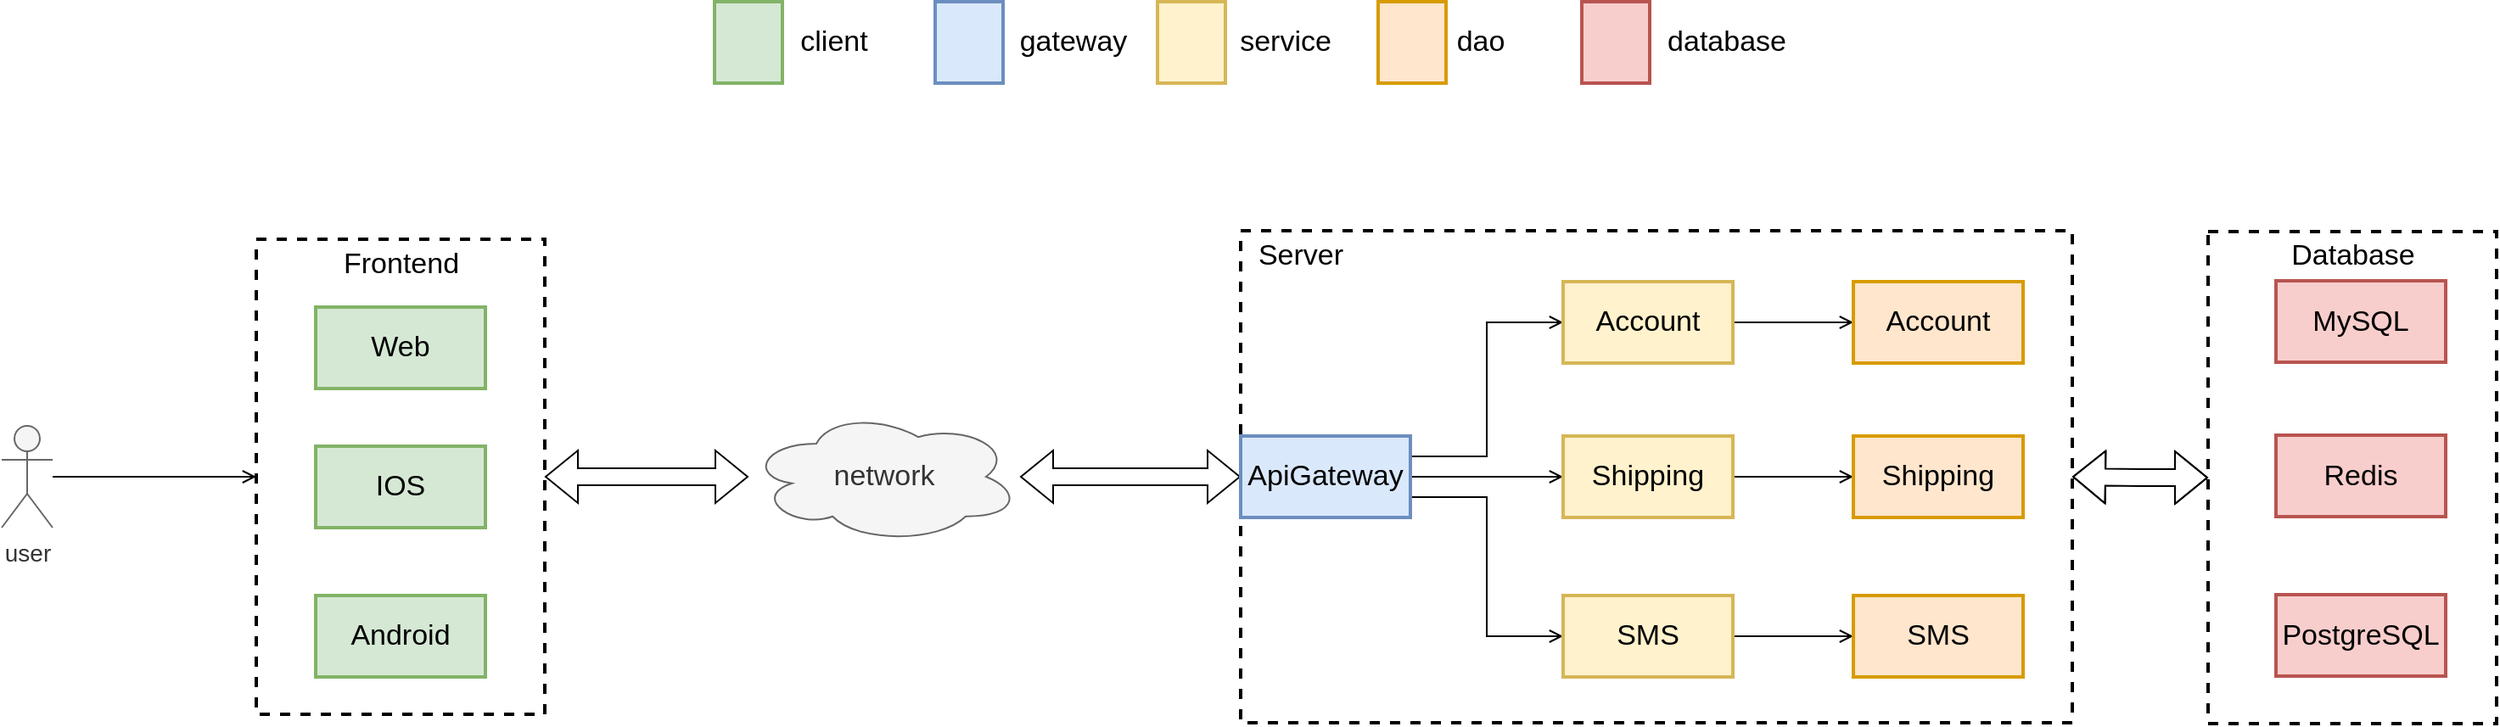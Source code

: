 <mxfile version="14.6.0" type="device" pages="3"><diagram id="hxrOfsTksNt1y728vm2f" name="Horiontal layered"><mxGraphModel dx="2066" dy="1097" grid="1" gridSize="10" guides="1" tooltips="1" connect="1" arrows="1" fold="1" page="1" pageScale="1" pageWidth="827" pageHeight="1169" math="0" shadow="0"><root><mxCell id="0"/><mxCell id="1" parent="0"/><mxCell id="Hahb1Zh2nrWi5hbyQTuR-39" style="edgeStyle=orthogonalEdgeStyle;shape=flexArrow;rounded=0;orthogonalLoop=1;jettySize=auto;html=1;exitX=0;exitY=0.5;exitDx=0;exitDy=0;entryX=1;entryY=0.5;entryDx=0;entryDy=0;fontSize=17;startArrow=block;startFill=0;endArrow=open;endFill=0;" edge="1" parent="1" source="Hahb1Zh2nrWi5hbyQTuR-36" target="Hahb1Zh2nrWi5hbyQTuR-19"><mxGeometry relative="1" as="geometry"/></mxCell><mxCell id="Hahb1Zh2nrWi5hbyQTuR-36" value="" style="rounded=0;whiteSpace=wrap;html=1;strokeWidth=2;fontSize=17;fillColor=none;dashed=1;" vertex="1" parent="1"><mxGeometry x="1350" y="375.5" width="170" height="290" as="geometry"/></mxCell><mxCell id="Hahb1Zh2nrWi5hbyQTuR-17" value="" style="edgeStyle=orthogonalEdgeStyle;rounded=0;orthogonalLoop=1;jettySize=auto;html=1;fontSize=17;startArrow=none;entryX=0;entryY=0.5;entryDx=0;entryDy=0;startFill=0;endArrow=open;endFill=0;" edge="1" parent="1" source="Hahb1Zh2nrWi5hbyQTuR-2" target="Hahb1Zh2nrWi5hbyQTuR-7"><mxGeometry relative="1" as="geometry"/></mxCell><mxCell id="Hahb1Zh2nrWi5hbyQTuR-2" value="user" style="shape=umlActor;verticalLabelPosition=bottom;verticalAlign=top;html=1;outlineConnect=0;fontSize=14;fillColor=#f5f5f5;strokeColor=#666666;fontColor=#333333;" vertex="1" parent="1"><mxGeometry x="50" y="490" width="30" height="60" as="geometry"/></mxCell><mxCell id="Hahb1Zh2nrWi5hbyQTuR-23" style="edgeStyle=orthogonalEdgeStyle;shape=flexArrow;rounded=0;orthogonalLoop=1;jettySize=auto;html=1;exitX=1;exitY=0.5;exitDx=0;exitDy=0;fontSize=17;startArrow=block;startFill=0;endArrow=open;endFill=0;" edge="1" parent="1" source="Hahb1Zh2nrWi5hbyQTuR-7" target="Hahb1Zh2nrWi5hbyQTuR-14"><mxGeometry relative="1" as="geometry"/></mxCell><mxCell id="Hahb1Zh2nrWi5hbyQTuR-7" value="" style="rounded=0;whiteSpace=wrap;html=1;strokeWidth=2;fontSize=17;dashed=1;fillColor=none;" vertex="1" parent="1"><mxGeometry x="200" y="380" width="170" height="280" as="geometry"/></mxCell><mxCell id="Hahb1Zh2nrWi5hbyQTuR-8" value="Frontend" style="text;html=1;align=center;verticalAlign=middle;resizable=0;points=[];autosize=1;strokeColor=none;fontSize=17;" vertex="1" parent="1"><mxGeometry x="245" y="380" width="80" height="30" as="geometry"/></mxCell><mxCell id="Hahb1Zh2nrWi5hbyQTuR-10" value="Web" style="rounded=0;whiteSpace=wrap;html=1;strokeWidth=2;fontSize=17;fillColor=#d5e8d4;strokeColor=#82b366;" vertex="1" parent="1"><mxGeometry x="235" y="420" width="100" height="48" as="geometry"/></mxCell><mxCell id="Hahb1Zh2nrWi5hbyQTuR-11" value="IOS" style="rounded=0;whiteSpace=wrap;html=1;strokeWidth=2;fontSize=17;fillColor=#d5e8d4;strokeColor=#82b366;" vertex="1" parent="1"><mxGeometry x="235" y="502" width="100" height="48" as="geometry"/></mxCell><mxCell id="Hahb1Zh2nrWi5hbyQTuR-12" value="&lt;span style=&quot;font-family: arial, sans-serif; font-size: 17px; text-align: left;&quot;&gt;Android&lt;/span&gt;" style="rounded=0;whiteSpace=wrap;html=1;strokeWidth=2;fontSize=17;strokeColor=#82b366;fillColor=#d5e8d4;labelBackgroundColor=none;" vertex="1" parent="1"><mxGeometry x="235" y="590" width="100" height="48" as="geometry"/></mxCell><mxCell id="Hahb1Zh2nrWi5hbyQTuR-14" value="network" style="ellipse;shape=cloud;whiteSpace=wrap;html=1;align=center;fontSize=17;fillColor=#f5f5f5;strokeColor=#666666;fontColor=#333333;" vertex="1" parent="1"><mxGeometry x="490" y="481" width="160" height="78" as="geometry"/></mxCell><mxCell id="Hahb1Zh2nrWi5hbyQTuR-22" style="edgeStyle=orthogonalEdgeStyle;shape=flexArrow;rounded=0;orthogonalLoop=1;jettySize=auto;html=1;exitX=0;exitY=0.5;exitDx=0;exitDy=0;fontSize=17;startArrow=block;startFill=0;endArrow=open;endFill=0;" edge="1" parent="1" source="Hahb1Zh2nrWi5hbyQTuR-19" target="Hahb1Zh2nrWi5hbyQTuR-14"><mxGeometry relative="1" as="geometry"/></mxCell><mxCell id="Hahb1Zh2nrWi5hbyQTuR-19" value="" style="rounded=0;whiteSpace=wrap;html=1;strokeWidth=2;fontSize=17;dashed=1;fillColor=none;" vertex="1" parent="1"><mxGeometry x="780" y="375" width="490" height="290" as="geometry"/></mxCell><mxCell id="Hahb1Zh2nrWi5hbyQTuR-24" value="Server" style="text;html=1;align=center;verticalAlign=middle;resizable=0;points=[];autosize=1;strokeColor=none;fontSize=17;" vertex="1" parent="1"><mxGeometry x="780" y="375" width="70" height="30" as="geometry"/></mxCell><mxCell id="Hahb1Zh2nrWi5hbyQTuR-43" style="edgeStyle=orthogonalEdgeStyle;rounded=0;orthogonalLoop=1;jettySize=auto;html=1;exitX=1;exitY=0.25;exitDx=0;exitDy=0;entryX=0;entryY=0.5;entryDx=0;entryDy=0;fontSize=17;startArrow=none;startFill=0;endArrow=open;endFill=0;" edge="1" parent="1" source="Hahb1Zh2nrWi5hbyQTuR-25" target="Hahb1Zh2nrWi5hbyQTuR-26"><mxGeometry relative="1" as="geometry"/></mxCell><mxCell id="Hahb1Zh2nrWi5hbyQTuR-44" style="edgeStyle=orthogonalEdgeStyle;rounded=0;orthogonalLoop=1;jettySize=auto;html=1;exitX=1;exitY=0.5;exitDx=0;exitDy=0;entryX=0;entryY=0.5;entryDx=0;entryDy=0;fontSize=17;startArrow=none;startFill=0;endArrow=open;endFill=0;" edge="1" parent="1" source="Hahb1Zh2nrWi5hbyQTuR-25" target="Hahb1Zh2nrWi5hbyQTuR-27"><mxGeometry relative="1" as="geometry"/></mxCell><mxCell id="Hahb1Zh2nrWi5hbyQTuR-45" style="edgeStyle=orthogonalEdgeStyle;rounded=0;orthogonalLoop=1;jettySize=auto;html=1;exitX=1;exitY=0.75;exitDx=0;exitDy=0;entryX=0;entryY=0.5;entryDx=0;entryDy=0;fontSize=17;startArrow=none;startFill=0;endArrow=open;endFill=0;" edge="1" parent="1" source="Hahb1Zh2nrWi5hbyQTuR-25" target="Hahb1Zh2nrWi5hbyQTuR-28"><mxGeometry relative="1" as="geometry"/></mxCell><mxCell id="Hahb1Zh2nrWi5hbyQTuR-25" value="ApiGateway" style="rounded=0;whiteSpace=wrap;html=1;strokeWidth=2;fontSize=17;fillColor=#dae8fc;strokeColor=#6c8ebf;" vertex="1" parent="1"><mxGeometry x="780" y="496" width="100" height="48" as="geometry"/></mxCell><mxCell id="Hahb1Zh2nrWi5hbyQTuR-40" style="edgeStyle=orthogonalEdgeStyle;rounded=0;orthogonalLoop=1;jettySize=auto;html=1;exitX=1;exitY=0.5;exitDx=0;exitDy=0;entryX=0;entryY=0.5;entryDx=0;entryDy=0;fontSize=17;startArrow=none;startFill=0;endArrow=open;endFill=0;" edge="1" parent="1" source="Hahb1Zh2nrWi5hbyQTuR-26" target="Hahb1Zh2nrWi5hbyQTuR-30"><mxGeometry relative="1" as="geometry"/></mxCell><mxCell id="Hahb1Zh2nrWi5hbyQTuR-26" value="Account" style="rounded=0;whiteSpace=wrap;html=1;strokeWidth=2;fontSize=17;fillColor=#fff2cc;strokeColor=#d6b656;" vertex="1" parent="1"><mxGeometry x="970" y="405" width="100" height="48" as="geometry"/></mxCell><mxCell id="Hahb1Zh2nrWi5hbyQTuR-41" style="edgeStyle=orthogonalEdgeStyle;rounded=0;orthogonalLoop=1;jettySize=auto;html=1;exitX=1;exitY=0.5;exitDx=0;exitDy=0;entryX=0;entryY=0.5;entryDx=0;entryDy=0;fontSize=17;startArrow=none;startFill=0;endArrow=open;endFill=0;" edge="1" parent="1" source="Hahb1Zh2nrWi5hbyQTuR-27" target="Hahb1Zh2nrWi5hbyQTuR-31"><mxGeometry relative="1" as="geometry"/></mxCell><mxCell id="Hahb1Zh2nrWi5hbyQTuR-27" value="Shipping" style="rounded=0;whiteSpace=wrap;html=1;strokeWidth=2;fontSize=17;fillColor=#fff2cc;strokeColor=#d6b656;" vertex="1" parent="1"><mxGeometry x="970" y="496" width="100" height="48" as="geometry"/></mxCell><mxCell id="Hahb1Zh2nrWi5hbyQTuR-42" style="edgeStyle=orthogonalEdgeStyle;rounded=0;orthogonalLoop=1;jettySize=auto;html=1;exitX=1;exitY=0.5;exitDx=0;exitDy=0;entryX=0;entryY=0.5;entryDx=0;entryDy=0;fontSize=17;startArrow=none;startFill=0;endArrow=open;endFill=0;" edge="1" parent="1" source="Hahb1Zh2nrWi5hbyQTuR-28" target="Hahb1Zh2nrWi5hbyQTuR-32"><mxGeometry relative="1" as="geometry"/></mxCell><mxCell id="Hahb1Zh2nrWi5hbyQTuR-28" value="SMS" style="rounded=0;whiteSpace=wrap;html=1;strokeWidth=2;fontSize=17;fillColor=#fff2cc;strokeColor=#d6b656;" vertex="1" parent="1"><mxGeometry x="970" y="590" width="100" height="48" as="geometry"/></mxCell><mxCell id="Hahb1Zh2nrWi5hbyQTuR-30" value="Account" style="rounded=0;whiteSpace=wrap;html=1;strokeWidth=2;fontSize=17;fillColor=#ffe6cc;strokeColor=#d79b00;" vertex="1" parent="1"><mxGeometry x="1141" y="405" width="100" height="48" as="geometry"/></mxCell><mxCell id="Hahb1Zh2nrWi5hbyQTuR-31" value="Shipping" style="rounded=0;whiteSpace=wrap;html=1;strokeWidth=2;fontSize=17;fillColor=#ffe6cc;strokeColor=#d79b00;" vertex="1" parent="1"><mxGeometry x="1141" y="496" width="100" height="48" as="geometry"/></mxCell><mxCell id="Hahb1Zh2nrWi5hbyQTuR-32" value="SMS" style="rounded=0;whiteSpace=wrap;html=1;strokeWidth=2;fontSize=17;fillColor=#ffe6cc;strokeColor=#d79b00;" vertex="1" parent="1"><mxGeometry x="1141" y="590" width="100" height="48" as="geometry"/></mxCell><mxCell id="Hahb1Zh2nrWi5hbyQTuR-33" value="MySQL" style="rounded=0;whiteSpace=wrap;html=1;strokeWidth=2;fontSize=17;fillColor=#f8cecc;strokeColor=#b85450;" vertex="1" parent="1"><mxGeometry x="1390" y="404.5" width="100" height="48" as="geometry"/></mxCell><mxCell id="Hahb1Zh2nrWi5hbyQTuR-34" value="Redis" style="rounded=0;whiteSpace=wrap;html=1;strokeWidth=2;fontSize=17;fillColor=#f8cecc;strokeColor=#b85450;" vertex="1" parent="1"><mxGeometry x="1390" y="495.5" width="100" height="48" as="geometry"/></mxCell><mxCell id="Hahb1Zh2nrWi5hbyQTuR-35" value="PostgreSQL" style="rounded=0;whiteSpace=wrap;html=1;strokeWidth=2;fontSize=17;fillColor=#f8cecc;strokeColor=#b85450;" vertex="1" parent="1"><mxGeometry x="1390" y="589.5" width="100" height="48" as="geometry"/></mxCell><mxCell id="Hahb1Zh2nrWi5hbyQTuR-37" value="Database" style="text;html=1;align=center;verticalAlign=middle;resizable=0;points=[];autosize=1;strokeColor=none;fontSize=17;" vertex="1" parent="1"><mxGeometry x="1390" y="374.5" width="90" height="30" as="geometry"/></mxCell><mxCell id="Hahb1Zh2nrWi5hbyQTuR-50" value="" style="rounded=0;whiteSpace=wrap;html=1;strokeWidth=2;fontSize=17;fillColor=#d5e8d4;strokeColor=#82b366;" vertex="1" parent="1"><mxGeometry x="470" y="240" width="40" height="48" as="geometry"/></mxCell><mxCell id="Hahb1Zh2nrWi5hbyQTuR-51" value="client" style="text;html=1;align=center;verticalAlign=middle;resizable=0;points=[];autosize=1;strokeColor=none;fontSize=17;fontColor=#000000;" vertex="1" parent="1"><mxGeometry x="510" y="249" width="60" height="30" as="geometry"/></mxCell><mxCell id="Hahb1Zh2nrWi5hbyQTuR-52" value="" style="rounded=0;whiteSpace=wrap;html=1;strokeWidth=2;fontSize=17;fillColor=#dae8fc;strokeColor=#6c8ebf;" vertex="1" parent="1"><mxGeometry x="600" y="240" width="40" height="48" as="geometry"/></mxCell><mxCell id="Hahb1Zh2nrWi5hbyQTuR-53" value="gateway" style="text;html=1;align=center;verticalAlign=middle;resizable=0;points=[];autosize=1;strokeColor=none;fontSize=17;fontColor=#000000;" vertex="1" parent="1"><mxGeometry x="641" y="249" width="80" height="30" as="geometry"/></mxCell><mxCell id="Hahb1Zh2nrWi5hbyQTuR-54" value="" style="rounded=0;whiteSpace=wrap;html=1;strokeWidth=2;fontSize=17;fillColor=#fff2cc;strokeColor=#d6b656;" vertex="1" parent="1"><mxGeometry x="731" y="240" width="40" height="48" as="geometry"/></mxCell><mxCell id="Hahb1Zh2nrWi5hbyQTuR-55" value="" style="rounded=0;whiteSpace=wrap;html=1;strokeWidth=2;fontSize=17;fillColor=#ffe6cc;strokeColor=#d79b00;" vertex="1" parent="1"><mxGeometry x="861" y="240" width="40" height="48" as="geometry"/></mxCell><mxCell id="Hahb1Zh2nrWi5hbyQTuR-56" value="" style="rounded=0;whiteSpace=wrap;html=1;strokeWidth=2;fontSize=17;fillColor=#f8cecc;strokeColor=#b85450;" vertex="1" parent="1"><mxGeometry x="981" y="240" width="40" height="48" as="geometry"/></mxCell><mxCell id="Hahb1Zh2nrWi5hbyQTuR-57" value="service" style="text;html=1;align=center;verticalAlign=middle;resizable=0;points=[];autosize=1;strokeColor=none;fontSize=17;fontColor=#000000;" vertex="1" parent="1"><mxGeometry x="771" y="249" width="70" height="30" as="geometry"/></mxCell><mxCell id="Hahb1Zh2nrWi5hbyQTuR-58" value="dao" style="text;html=1;align=center;verticalAlign=middle;resizable=0;points=[];autosize=1;strokeColor=none;fontSize=17;fontColor=#000000;" vertex="1" parent="1"><mxGeometry x="901" y="249" width="40" height="30" as="geometry"/></mxCell><mxCell id="Hahb1Zh2nrWi5hbyQTuR-59" value="database" style="text;html=1;align=center;verticalAlign=middle;resizable=0;points=[];autosize=1;strokeColor=none;fontSize=17;fontColor=#000000;" vertex="1" parent="1"><mxGeometry x="1021" y="249" width="90" height="30" as="geometry"/></mxCell></root></mxGraphModel></diagram><diagram id="VwKHzwQ5KmTSIB_FTXQw" name="Micro Service"><mxGraphModel dx="2066" dy="1097" grid="1" gridSize="10" guides="1" tooltips="1" connect="1" arrows="1" fold="1" page="1" pageScale="1" pageWidth="827" pageHeight="1169" math="0" shadow="0"><root><mxCell id="ZhGWqFTEV3Qd2wn_HnRC-0"/><mxCell id="ZhGWqFTEV3Qd2wn_HnRC-1" parent="ZhGWqFTEV3Qd2wn_HnRC-0"/><mxCell id="P-C1f6EKAA0KmIYPFOlr-3" style="edgeStyle=orthogonalEdgeStyle;rounded=0;orthogonalLoop=1;jettySize=auto;html=1;exitX=1;exitY=0.5;exitDx=0;exitDy=0;entryX=0;entryY=0.5;entryDx=0;entryDy=0;fontSize=17;fontColor=#000000;startArrow=none;startFill=0;endArrow=open;endFill=0;" edge="1" parent="ZhGWqFTEV3Qd2wn_HnRC-1" source="DJUqmjNLc7EyhA3ulmsn-41" target="P-C1f6EKAA0KmIYPFOlr-0"><mxGeometry relative="1" as="geometry"/></mxCell><mxCell id="P-C1f6EKAA0KmIYPFOlr-18" style="edgeStyle=orthogonalEdgeStyle;rounded=0;orthogonalLoop=1;jettySize=auto;html=1;exitX=1;exitY=0.75;exitDx=0;exitDy=0;entryX=0.75;entryY=1;entryDx=0;entryDy=0;dashed=1;fontSize=17;fontColor=#000000;startArrow=none;startFill=0;endArrow=open;endFill=0;strokeWidth=2;" edge="1" parent="ZhGWqFTEV3Qd2wn_HnRC-1" source="DJUqmjNLc7EyhA3ulmsn-41" target="P-C1f6EKAA0KmIYPFOlr-13"><mxGeometry relative="1" as="geometry"/></mxCell><mxCell id="P-C1f6EKAA0KmIYPFOlr-19" style="edgeStyle=orthogonalEdgeStyle;rounded=0;orthogonalLoop=1;jettySize=auto;html=1;exitX=1;exitY=0.25;exitDx=0;exitDy=0;entryX=0.25;entryY=1;entryDx=0;entryDy=0;dashed=1;fontSize=17;fontColor=#000000;startArrow=none;startFill=0;endArrow=open;endFill=0;strokeWidth=2;" edge="1" parent="ZhGWqFTEV3Qd2wn_HnRC-1" source="DJUqmjNLc7EyhA3ulmsn-41" target="P-C1f6EKAA0KmIYPFOlr-12"><mxGeometry relative="1" as="geometry"/></mxCell><mxCell id="DJUqmjNLc7EyhA3ulmsn-41" value="" style="rounded=0;whiteSpace=wrap;html=1;strokeWidth=2;fontSize=17;dashed=1;labelBackgroundColor=none;fontColor=#000000;fillColor=none;" vertex="1" parent="ZhGWqFTEV3Qd2wn_HnRC-1"><mxGeometry x="960" y="440" width="310" height="100" as="geometry"/></mxCell><mxCell id="P-C1f6EKAA0KmIYPFOlr-5" style="edgeStyle=orthogonalEdgeStyle;rounded=0;orthogonalLoop=1;jettySize=auto;html=1;exitX=1;exitY=0.5;exitDx=0;exitDy=0;entryX=0;entryY=0.5;entryDx=0;entryDy=0;fontSize=17;fontColor=#000000;startArrow=none;startFill=0;endArrow=open;endFill=0;" edge="1" parent="ZhGWqFTEV3Qd2wn_HnRC-1" source="DJUqmjNLc7EyhA3ulmsn-42" target="P-C1f6EKAA0KmIYPFOlr-2"><mxGeometry relative="1" as="geometry"/></mxCell><mxCell id="P-C1f6EKAA0KmIYPFOlr-16" style="edgeStyle=orthogonalEdgeStyle;rounded=0;orthogonalLoop=1;jettySize=auto;html=1;exitX=1;exitY=0.75;exitDx=0;exitDy=0;entryX=0.25;entryY=1;entryDx=0;entryDy=0;dashed=1;fontSize=17;fontColor=#000000;startArrow=none;startFill=0;endArrow=open;endFill=0;strokeWidth=2;" edge="1" parent="ZhGWqFTEV3Qd2wn_HnRC-1" source="DJUqmjNLc7EyhA3ulmsn-42" target="P-C1f6EKAA0KmIYPFOlr-13"><mxGeometry relative="1" as="geometry"/></mxCell><mxCell id="P-C1f6EKAA0KmIYPFOlr-21" style="edgeStyle=orthogonalEdgeStyle;rounded=0;orthogonalLoop=1;jettySize=auto;html=1;exitX=1;exitY=0.25;exitDx=0;exitDy=0;dashed=1;fontSize=17;fontColor=#000000;startArrow=none;startFill=0;endArrow=open;endFill=0;strokeWidth=2;entryX=0.75;entryY=1;entryDx=0;entryDy=0;" edge="1" parent="ZhGWqFTEV3Qd2wn_HnRC-1" source="DJUqmjNLc7EyhA3ulmsn-42" target="P-C1f6EKAA0KmIYPFOlr-12"><mxGeometry relative="1" as="geometry"><mxPoint x="1650" y="440" as="targetPoint"/></mxGeometry></mxCell><mxCell id="6Myqlakb2K6YamfSEr34-21" style="edgeStyle=orthogonalEdgeStyle;shape=arrow;rounded=0;orthogonalLoop=1;jettySize=auto;html=1;exitX=0.5;exitY=1;exitDx=0;exitDy=0;entryX=0.5;entryY=0;entryDx=0;entryDy=0;fontSize=17;fontColor=#000000;startArrow=none;startFill=0;endArrow=open;endFill=0;strokeWidth=2;dashed=1;" edge="1" parent="ZhGWqFTEV3Qd2wn_HnRC-1" source="DJUqmjNLc7EyhA3ulmsn-42"><mxGeometry relative="1" as="geometry"><mxPoint x="1115" y="1060" as="targetPoint"/></mxGeometry></mxCell><mxCell id="DJUqmjNLc7EyhA3ulmsn-42" value="" style="rounded=0;whiteSpace=wrap;html=1;strokeWidth=2;fontSize=17;dashed=1;labelBackgroundColor=none;fontColor=#000000;fillColor=none;" vertex="1" parent="ZhGWqFTEV3Qd2wn_HnRC-1"><mxGeometry x="960" y="744" width="310" height="100" as="geometry"/></mxCell><mxCell id="DJUqmjNLc7EyhA3ulmsn-2" value="" style="edgeStyle=orthogonalEdgeStyle;rounded=0;orthogonalLoop=1;jettySize=auto;html=1;fontSize=17;startArrow=none;entryX=0;entryY=0.5;entryDx=0;entryDy=0;startFill=0;endArrow=open;endFill=0;" edge="1" parent="ZhGWqFTEV3Qd2wn_HnRC-1" source="DJUqmjNLc7EyhA3ulmsn-3" target="DJUqmjNLc7EyhA3ulmsn-5"><mxGeometry relative="1" as="geometry"/></mxCell><mxCell id="DJUqmjNLc7EyhA3ulmsn-3" value="user" style="shape=umlActor;verticalLabelPosition=bottom;verticalAlign=top;html=1;outlineConnect=0;fontSize=14;fillColor=#f5f5f5;strokeColor=#666666;fontColor=#333333;" vertex="1" parent="ZhGWqFTEV3Qd2wn_HnRC-1"><mxGeometry x="60" y="610" width="30" height="60" as="geometry"/></mxCell><mxCell id="DJUqmjNLc7EyhA3ulmsn-4" style="edgeStyle=orthogonalEdgeStyle;shape=flexArrow;rounded=0;orthogonalLoop=1;jettySize=auto;html=1;exitX=1;exitY=0.5;exitDx=0;exitDy=0;fontSize=17;startArrow=block;startFill=0;endArrow=open;endFill=0;" edge="1" parent="ZhGWqFTEV3Qd2wn_HnRC-1" source="DJUqmjNLc7EyhA3ulmsn-5" target="DJUqmjNLc7EyhA3ulmsn-10"><mxGeometry relative="1" as="geometry"/></mxCell><mxCell id="DJUqmjNLc7EyhA3ulmsn-5" value="" style="rounded=0;whiteSpace=wrap;html=1;strokeWidth=2;fontSize=17;dashed=1;fillColor=none;" vertex="1" parent="ZhGWqFTEV3Qd2wn_HnRC-1"><mxGeometry x="210" y="500" width="170" height="280" as="geometry"/></mxCell><mxCell id="DJUqmjNLc7EyhA3ulmsn-6" value="Frontend" style="text;html=1;align=center;verticalAlign=middle;resizable=0;points=[];autosize=1;strokeColor=none;fontSize=17;" vertex="1" parent="ZhGWqFTEV3Qd2wn_HnRC-1"><mxGeometry x="255" y="500" width="80" height="30" as="geometry"/></mxCell><mxCell id="DJUqmjNLc7EyhA3ulmsn-7" value="Web" style="rounded=0;whiteSpace=wrap;html=1;strokeWidth=2;fontSize=17;fillColor=#d5e8d4;strokeColor=#82b366;" vertex="1" parent="ZhGWqFTEV3Qd2wn_HnRC-1"><mxGeometry x="245" y="540" width="100" height="48" as="geometry"/></mxCell><mxCell id="DJUqmjNLc7EyhA3ulmsn-8" value="IOS" style="rounded=0;whiteSpace=wrap;html=1;strokeWidth=2;fontSize=17;fillColor=#d5e8d4;strokeColor=#82b366;" vertex="1" parent="ZhGWqFTEV3Qd2wn_HnRC-1"><mxGeometry x="245" y="622" width="100" height="48" as="geometry"/></mxCell><mxCell id="DJUqmjNLc7EyhA3ulmsn-9" value="&lt;span style=&quot;font-family: arial, sans-serif; font-size: 17px; text-align: left;&quot;&gt;Android&lt;/span&gt;" style="rounded=0;whiteSpace=wrap;html=1;strokeWidth=2;fontSize=17;strokeColor=#82b366;fillColor=#d5e8d4;labelBackgroundColor=none;" vertex="1" parent="ZhGWqFTEV3Qd2wn_HnRC-1"><mxGeometry x="245" y="710" width="100" height="48" as="geometry"/></mxCell><mxCell id="DJUqmjNLc7EyhA3ulmsn-10" value="network" style="ellipse;shape=cloud;whiteSpace=wrap;html=1;align=center;fontSize=17;fillColor=#f5f5f5;strokeColor=#666666;fontColor=#333333;" vertex="1" parent="ZhGWqFTEV3Qd2wn_HnRC-1"><mxGeometry x="500" y="601" width="160" height="78" as="geometry"/></mxCell><mxCell id="DJUqmjNLc7EyhA3ulmsn-11" style="edgeStyle=orthogonalEdgeStyle;shape=flexArrow;rounded=0;orthogonalLoop=1;jettySize=auto;html=1;exitX=0;exitY=0.5;exitDx=0;exitDy=0;fontSize=17;startArrow=block;startFill=0;endArrow=open;endFill=0;" edge="1" parent="ZhGWqFTEV3Qd2wn_HnRC-1" target="DJUqmjNLc7EyhA3ulmsn-10"><mxGeometry relative="1" as="geometry"><mxPoint x="790" y="640" as="sourcePoint"/></mxGeometry></mxCell><mxCell id="DJUqmjNLc7EyhA3ulmsn-14" style="edgeStyle=orthogonalEdgeStyle;rounded=0;orthogonalLoop=1;jettySize=auto;html=1;exitX=0.5;exitY=0;exitDx=0;exitDy=0;entryX=0;entryY=0.5;entryDx=0;entryDy=0;fontSize=17;startArrow=none;startFill=0;endArrow=open;endFill=0;" edge="1" parent="ZhGWqFTEV3Qd2wn_HnRC-1" source="DJUqmjNLc7EyhA3ulmsn-17" target="DJUqmjNLc7EyhA3ulmsn-19"><mxGeometry relative="1" as="geometry"/></mxCell><mxCell id="DJUqmjNLc7EyhA3ulmsn-15" style="edgeStyle=orthogonalEdgeStyle;rounded=0;orthogonalLoop=1;jettySize=auto;html=1;exitX=1;exitY=0.5;exitDx=0;exitDy=0;entryX=0;entryY=0.5;entryDx=0;entryDy=0;fontSize=17;startArrow=none;startFill=0;endArrow=open;endFill=0;" edge="1" parent="ZhGWqFTEV3Qd2wn_HnRC-1" source="DJUqmjNLc7EyhA3ulmsn-17" target="DJUqmjNLc7EyhA3ulmsn-21"><mxGeometry relative="1" as="geometry"/></mxCell><mxCell id="DJUqmjNLc7EyhA3ulmsn-16" style="edgeStyle=orthogonalEdgeStyle;rounded=0;orthogonalLoop=1;jettySize=auto;html=1;exitX=0.5;exitY=1;exitDx=0;exitDy=0;entryX=0;entryY=0.5;entryDx=0;entryDy=0;fontSize=17;startArrow=none;startFill=0;endArrow=open;endFill=0;" edge="1" parent="ZhGWqFTEV3Qd2wn_HnRC-1" source="DJUqmjNLc7EyhA3ulmsn-17" target="DJUqmjNLc7EyhA3ulmsn-23"><mxGeometry relative="1" as="geometry"/></mxCell><mxCell id="DJUqmjNLc7EyhA3ulmsn-17" value="ApiGateway" style="rounded=0;whiteSpace=wrap;html=1;strokeWidth=2;fontSize=17;fillColor=#dae8fc;strokeColor=#6c8ebf;" vertex="1" parent="ZhGWqFTEV3Qd2wn_HnRC-1"><mxGeometry x="790" y="616" width="100" height="48" as="geometry"/></mxCell><mxCell id="DJUqmjNLc7EyhA3ulmsn-18" style="edgeStyle=orthogonalEdgeStyle;rounded=0;orthogonalLoop=1;jettySize=auto;html=1;exitX=1;exitY=0.5;exitDx=0;exitDy=0;entryX=0;entryY=0.5;entryDx=0;entryDy=0;fontSize=17;startArrow=none;startFill=0;endArrow=open;endFill=0;" edge="1" parent="ZhGWqFTEV3Qd2wn_HnRC-1" source="DJUqmjNLc7EyhA3ulmsn-19" target="DJUqmjNLc7EyhA3ulmsn-24"><mxGeometry relative="1" as="geometry"/></mxCell><mxCell id="DJUqmjNLc7EyhA3ulmsn-19" value="Account" style="rounded=0;whiteSpace=wrap;html=1;strokeWidth=2;fontSize=17;fillColor=#fff2cc;strokeColor=#d6b656;" vertex="1" parent="ZhGWqFTEV3Qd2wn_HnRC-1"><mxGeometry x="980" y="465" width="100" height="48" as="geometry"/></mxCell><mxCell id="DJUqmjNLc7EyhA3ulmsn-20" style="edgeStyle=orthogonalEdgeStyle;rounded=0;orthogonalLoop=1;jettySize=auto;html=1;exitX=1;exitY=0.5;exitDx=0;exitDy=0;entryX=0;entryY=0.5;entryDx=0;entryDy=0;fontSize=17;startArrow=none;startFill=0;endArrow=open;endFill=0;" edge="1" parent="ZhGWqFTEV3Qd2wn_HnRC-1" source="DJUqmjNLc7EyhA3ulmsn-21" target="DJUqmjNLc7EyhA3ulmsn-25"><mxGeometry relative="1" as="geometry"/></mxCell><mxCell id="DJUqmjNLc7EyhA3ulmsn-21" value="Shipping" style="rounded=0;whiteSpace=wrap;html=1;strokeWidth=2;fontSize=17;fillColor=#fff2cc;strokeColor=#d6b656;" vertex="1" parent="ZhGWqFTEV3Qd2wn_HnRC-1"><mxGeometry x="980" y="616" width="100" height="48" as="geometry"/></mxCell><mxCell id="DJUqmjNLc7EyhA3ulmsn-22" style="edgeStyle=orthogonalEdgeStyle;rounded=0;orthogonalLoop=1;jettySize=auto;html=1;exitX=1;exitY=0.5;exitDx=0;exitDy=0;entryX=0;entryY=0.5;entryDx=0;entryDy=0;fontSize=17;startArrow=none;startFill=0;endArrow=open;endFill=0;" edge="1" parent="ZhGWqFTEV3Qd2wn_HnRC-1" source="DJUqmjNLc7EyhA3ulmsn-23" target="DJUqmjNLc7EyhA3ulmsn-26"><mxGeometry relative="1" as="geometry"/></mxCell><mxCell id="DJUqmjNLc7EyhA3ulmsn-23" value="SMS" style="rounded=0;whiteSpace=wrap;html=1;strokeWidth=2;fontSize=17;fillColor=#fff2cc;strokeColor=#d6b656;" vertex="1" parent="ZhGWqFTEV3Qd2wn_HnRC-1"><mxGeometry x="989.5" y="770" width="100" height="48" as="geometry"/></mxCell><mxCell id="DJUqmjNLc7EyhA3ulmsn-24" value="Account" style="rounded=0;whiteSpace=wrap;html=1;strokeWidth=2;fontSize=17;fillColor=#ffe6cc;strokeColor=#d79b00;" vertex="1" parent="ZhGWqFTEV3Qd2wn_HnRC-1"><mxGeometry x="1151" y="465" width="100" height="48" as="geometry"/></mxCell><mxCell id="DJUqmjNLc7EyhA3ulmsn-25" value="Shipping" style="rounded=0;whiteSpace=wrap;html=1;strokeWidth=2;fontSize=17;fillColor=#ffe6cc;strokeColor=#d79b00;" vertex="1" parent="ZhGWqFTEV3Qd2wn_HnRC-1"><mxGeometry x="1151" y="616" width="100" height="48" as="geometry"/></mxCell><mxCell id="DJUqmjNLc7EyhA3ulmsn-26" value="SMS" style="rounded=0;whiteSpace=wrap;html=1;strokeWidth=2;fontSize=17;fillColor=#ffe6cc;strokeColor=#d79b00;" vertex="1" parent="ZhGWqFTEV3Qd2wn_HnRC-1"><mxGeometry x="1151" y="770" width="100" height="48" as="geometry"/></mxCell><mxCell id="DJUqmjNLc7EyhA3ulmsn-31" value="" style="rounded=0;whiteSpace=wrap;html=1;strokeWidth=2;fontSize=17;fillColor=#d5e8d4;strokeColor=#82b366;" vertex="1" parent="ZhGWqFTEV3Qd2wn_HnRC-1"><mxGeometry x="481" y="330" width="40" height="48" as="geometry"/></mxCell><mxCell id="DJUqmjNLc7EyhA3ulmsn-32" value="client" style="text;html=1;align=center;verticalAlign=middle;resizable=0;points=[];autosize=1;strokeColor=none;fontSize=17;fontColor=#000000;" vertex="1" parent="ZhGWqFTEV3Qd2wn_HnRC-1"><mxGeometry x="521" y="339" width="60" height="30" as="geometry"/></mxCell><mxCell id="DJUqmjNLc7EyhA3ulmsn-33" value="" style="rounded=0;whiteSpace=wrap;html=1;strokeWidth=2;fontSize=17;fillColor=#dae8fc;strokeColor=#6c8ebf;" vertex="1" parent="ZhGWqFTEV3Qd2wn_HnRC-1"><mxGeometry x="611" y="330" width="40" height="48" as="geometry"/></mxCell><mxCell id="DJUqmjNLc7EyhA3ulmsn-34" value="gateway" style="text;html=1;align=center;verticalAlign=middle;resizable=0;points=[];autosize=1;strokeColor=none;fontSize=17;fontColor=#000000;" vertex="1" parent="ZhGWqFTEV3Qd2wn_HnRC-1"><mxGeometry x="652" y="339" width="80" height="30" as="geometry"/></mxCell><mxCell id="DJUqmjNLc7EyhA3ulmsn-35" value="" style="rounded=0;whiteSpace=wrap;html=1;strokeWidth=2;fontSize=17;fillColor=#fff2cc;strokeColor=#d6b656;" vertex="1" parent="ZhGWqFTEV3Qd2wn_HnRC-1"><mxGeometry x="742" y="330" width="40" height="48" as="geometry"/></mxCell><mxCell id="DJUqmjNLc7EyhA3ulmsn-36" value="" style="rounded=0;whiteSpace=wrap;html=1;strokeWidth=2;fontSize=17;fillColor=#ffe6cc;strokeColor=#d79b00;" vertex="1" parent="ZhGWqFTEV3Qd2wn_HnRC-1"><mxGeometry x="872" y="330" width="40" height="48" as="geometry"/></mxCell><mxCell id="DJUqmjNLc7EyhA3ulmsn-38" value="service" style="text;html=1;align=center;verticalAlign=middle;resizable=0;points=[];autosize=1;strokeColor=none;fontSize=17;fontColor=#000000;" vertex="1" parent="ZhGWqFTEV3Qd2wn_HnRC-1"><mxGeometry x="782" y="339" width="70" height="30" as="geometry"/></mxCell><mxCell id="DJUqmjNLc7EyhA3ulmsn-40" value="dao" style="text;html=1;align=center;verticalAlign=middle;resizable=0;points=[];autosize=1;strokeColor=none;fontSize=17;fontColor=#000000;" vertex="1" parent="ZhGWqFTEV3Qd2wn_HnRC-1"><mxGeometry x="912" y="339" width="40" height="30" as="geometry"/></mxCell><mxCell id="P-C1f6EKAA0KmIYPFOlr-4" style="edgeStyle=orthogonalEdgeStyle;rounded=0;orthogonalLoop=1;jettySize=auto;html=1;exitX=1;exitY=0.5;exitDx=0;exitDy=0;entryX=0;entryY=0.5;entryDx=0;entryDy=0;fontSize=17;fontColor=#000000;startArrow=none;startFill=0;endArrow=open;endFill=0;" edge="1" parent="ZhGWqFTEV3Qd2wn_HnRC-1" source="DJUqmjNLc7EyhA3ulmsn-43" target="P-C1f6EKAA0KmIYPFOlr-1"><mxGeometry relative="1" as="geometry"/></mxCell><mxCell id="P-C1f6EKAA0KmIYPFOlr-10" style="edgeStyle=orthogonalEdgeStyle;rounded=0;orthogonalLoop=1;jettySize=auto;html=1;exitX=0.5;exitY=0;exitDx=0;exitDy=0;entryX=0.5;entryY=1;entryDx=0;entryDy=0;fontSize=17;fontColor=#000000;startArrow=none;startFill=0;endArrow=open;endFill=0;dashed=1;fillColor=#f8cecc;strokeColor=#b85450;" edge="1" parent="ZhGWqFTEV3Qd2wn_HnRC-1" source="DJUqmjNLc7EyhA3ulmsn-43" target="DJUqmjNLc7EyhA3ulmsn-41"><mxGeometry relative="1" as="geometry"/></mxCell><mxCell id="P-C1f6EKAA0KmIYPFOlr-17" style="edgeStyle=orthogonalEdgeStyle;rounded=0;orthogonalLoop=1;jettySize=auto;html=1;exitX=1;exitY=0.75;exitDx=0;exitDy=0;dashed=1;fontSize=17;fontColor=#000000;startArrow=none;startFill=0;endArrow=open;endFill=0;entryX=0.5;entryY=1;entryDx=0;entryDy=0;strokeWidth=2;" edge="1" parent="ZhGWqFTEV3Qd2wn_HnRC-1" source="DJUqmjNLc7EyhA3ulmsn-43" target="P-C1f6EKAA0KmIYPFOlr-13"><mxGeometry relative="1" as="geometry"><mxPoint x="1630" y="670" as="targetPoint"/></mxGeometry></mxCell><mxCell id="P-C1f6EKAA0KmIYPFOlr-20" style="edgeStyle=orthogonalEdgeStyle;rounded=0;orthogonalLoop=1;jettySize=auto;html=1;exitX=1;exitY=0.25;exitDx=0;exitDy=0;entryX=0.5;entryY=1;entryDx=0;entryDy=0;dashed=1;fontSize=17;fontColor=#000000;startArrow=none;startFill=0;endArrow=open;endFill=0;strokeWidth=2;" edge="1" parent="ZhGWqFTEV3Qd2wn_HnRC-1" source="DJUqmjNLc7EyhA3ulmsn-43" target="P-C1f6EKAA0KmIYPFOlr-12"><mxGeometry relative="1" as="geometry"/></mxCell><mxCell id="DJUqmjNLc7EyhA3ulmsn-43" value="" style="rounded=0;whiteSpace=wrap;html=1;strokeWidth=2;fontSize=17;dashed=1;labelBackgroundColor=none;fontColor=#000000;fillColor=none;" vertex="1" parent="ZhGWqFTEV3Qd2wn_HnRC-1"><mxGeometry x="960" y="590" width="310" height="100" as="geometry"/></mxCell><mxCell id="DJUqmjNLc7EyhA3ulmsn-44" value="server" style="text;html=1;align=center;verticalAlign=middle;resizable=0;points=[];autosize=1;strokeColor=none;fontSize=17;fontColor=#000000;" vertex="1" parent="ZhGWqFTEV3Qd2wn_HnRC-1"><mxGeometry x="960" y="440" width="60" height="30" as="geometry"/></mxCell><mxCell id="DJUqmjNLc7EyhA3ulmsn-45" value="server" style="text;html=1;align=center;verticalAlign=middle;resizable=0;points=[];autosize=1;strokeColor=none;fontSize=17;fontColor=#000000;" vertex="1" parent="ZhGWqFTEV3Qd2wn_HnRC-1"><mxGeometry x="960" y="588" width="60" height="30" as="geometry"/></mxCell><mxCell id="DJUqmjNLc7EyhA3ulmsn-46" value="server" style="text;html=1;align=center;verticalAlign=middle;resizable=0;points=[];autosize=1;strokeColor=none;fontSize=17;fontColor=#000000;" vertex="1" parent="ZhGWqFTEV3Qd2wn_HnRC-1"><mxGeometry x="960" y="740" width="60" height="30" as="geometry"/></mxCell><mxCell id="P-C1f6EKAA0KmIYPFOlr-0" value="Account" style="rounded=0;whiteSpace=wrap;html=1;strokeWidth=2;fontSize=17;fillColor=#f8cecc;strokeColor=#b85450;" vertex="1" parent="ZhGWqFTEV3Qd2wn_HnRC-1"><mxGeometry x="1360" y="466" width="100" height="48" as="geometry"/></mxCell><mxCell id="P-C1f6EKAA0KmIYPFOlr-1" value="Shipping" style="rounded=0;whiteSpace=wrap;html=1;strokeWidth=2;fontSize=17;fillColor=#f8cecc;strokeColor=#b85450;" vertex="1" parent="ZhGWqFTEV3Qd2wn_HnRC-1"><mxGeometry x="1360" y="616" width="100" height="48" as="geometry"/></mxCell><mxCell id="P-C1f6EKAA0KmIYPFOlr-2" value="SMS" style="rounded=0;whiteSpace=wrap;html=1;strokeWidth=2;fontSize=17;fillColor=#f8cecc;strokeColor=#b85450;" vertex="1" parent="ZhGWqFTEV3Qd2wn_HnRC-1"><mxGeometry x="1360" y="770" width="100" height="48" as="geometry"/></mxCell><mxCell id="P-C1f6EKAA0KmIYPFOlr-6" value="" style="rounded=0;whiteSpace=wrap;html=1;strokeWidth=2;fontSize=17;fillColor=#f8cecc;strokeColor=#b85450;" vertex="1" parent="ZhGWqFTEV3Qd2wn_HnRC-1"><mxGeometry x="981" y="330" width="40" height="48" as="geometry"/></mxCell><mxCell id="P-C1f6EKAA0KmIYPFOlr-7" value="database" style="text;html=1;align=center;verticalAlign=middle;resizable=0;points=[];autosize=1;strokeColor=none;fontSize=17;fontColor=#000000;" vertex="1" parent="ZhGWqFTEV3Qd2wn_HnRC-1"><mxGeometry x="1021" y="339" width="90" height="30" as="geometry"/></mxCell><mxCell id="P-C1f6EKAA0KmIYPFOlr-12" value="discover" style="rounded=0;whiteSpace=wrap;html=1;strokeWidth=2;fontSize=17;labelBackgroundColor=none;fontColor=#333333;fillColor=#f5f5f5;strokeColor=#666666;" vertex="1" parent="ZhGWqFTEV3Qd2wn_HnRC-1"><mxGeometry x="1470" y="330" width="100" height="48" as="geometry"/></mxCell><mxCell id="P-C1f6EKAA0KmIYPFOlr-13" value="register" style="rounded=0;whiteSpace=wrap;html=1;strokeWidth=2;fontSize=17;labelBackgroundColor=none;fontColor=#333333;fillColor=#f5f5f5;strokeColor=#666666;" vertex="1" parent="ZhGWqFTEV3Qd2wn_HnRC-1"><mxGeometry x="1610" y="330" width="100" height="48" as="geometry"/></mxCell><mxCell id="P6dJ7ZjZ68B_VLKKSLFj-0" value="" style="rounded=0;whiteSpace=wrap;html=1;strokeWidth=2;fontSize=17;labelBackgroundColor=none;fontColor=#000000;fillColor=none;" vertex="1" parent="ZhGWqFTEV3Qd2wn_HnRC-1"><mxGeometry x="60" y="1090" width="600" height="400" as="geometry"/></mxCell><mxCell id="P6dJ7ZjZ68B_VLKKSLFj-1" value="metrics" style="rounded=0;whiteSpace=wrap;html=1;strokeWidth=2;fontSize=17;labelBackgroundColor=none;fillColor=#cdeb8b;strokeColor=#36393d;" vertex="1" parent="ZhGWqFTEV3Qd2wn_HnRC-1"><mxGeometry x="91" y="1210" width="140" height="48" as="geometry"/></mxCell><mxCell id="P6dJ7ZjZ68B_VLKKSLFj-2" value="trace" style="rounded=0;whiteSpace=wrap;html=1;strokeWidth=2;fontSize=17;labelBackgroundColor=none;fillColor=#cdeb8b;strokeColor=#36393d;" vertex="1" parent="ZhGWqFTEV3Qd2wn_HnRC-1"><mxGeometry x="91" y="1320" width="140" height="48" as="geometry"/></mxCell><mxCell id="P6dJ7ZjZ68B_VLKKSLFj-3" value="log" style="rounded=0;whiteSpace=wrap;html=1;strokeWidth=2;fontSize=17;labelBackgroundColor=none;fillColor=#cdeb8b;strokeColor=#36393d;" vertex="1" parent="ZhGWqFTEV3Qd2wn_HnRC-1"><mxGeometry x="91" y="1420" width="140" height="48" as="geometry"/></mxCell><mxCell id="P6dJ7ZjZ68B_VLKKSLFj-4" value="TLS encryption" style="rounded=0;whiteSpace=wrap;html=1;strokeWidth=2;fontSize=17;labelBackgroundColor=none;fillColor=#cce5ff;strokeColor=#36393d;" vertex="1" parent="ZhGWqFTEV3Qd2wn_HnRC-1"><mxGeometry x="291" y="1420" width="140" height="48" as="geometry"/></mxCell><mxCell id="P6dJ7ZjZ68B_VLKKSLFj-5" value="authentication" style="rounded=0;whiteSpace=wrap;html=1;strokeWidth=2;fontSize=17;labelBackgroundColor=none;fillColor=#cce5ff;strokeColor=#36393d;" vertex="1" parent="ZhGWqFTEV3Qd2wn_HnRC-1"><mxGeometry x="291" y="1280" width="140" height="48" as="geometry"/></mxCell><mxCell id="P6dJ7ZjZ68B_VLKKSLFj-6" value="authorization" style="rounded=0;whiteSpace=wrap;html=1;strokeWidth=2;fontSize=17;labelBackgroundColor=none;fillColor=#cce5ff;strokeColor=#36393d;" vertex="1" parent="ZhGWqFTEV3Qd2wn_HnRC-1"><mxGeometry x="291" y="1350" width="140" height="48" as="geometry"/></mxCell><mxCell id="P6dJ7ZjZ68B_VLKKSLFj-7" value="audit" style="rounded=0;whiteSpace=wrap;html=1;strokeWidth=2;fontSize=17;labelBackgroundColor=none;fillColor=#cce5ff;strokeColor=#36393d;" vertex="1" parent="ZhGWqFTEV3Qd2wn_HnRC-1"><mxGeometry x="291" y="1210" width="140" height="48" as="geometry"/></mxCell><mxCell id="P6dJ7ZjZ68B_VLKKSLFj-8" value="timeouts" style="rounded=0;whiteSpace=wrap;html=1;strokeWidth=2;fontSize=17;labelBackgroundColor=none;fillColor=#ffff88;strokeColor=#36393d;" vertex="1" parent="ZhGWqFTEV3Qd2wn_HnRC-1"><mxGeometry x="481" y="1210" width="140" height="48" as="geometry"/></mxCell><mxCell id="P6dJ7ZjZ68B_VLKKSLFj-9" value="retry" style="rounded=0;whiteSpace=wrap;html=1;strokeWidth=2;fontSize=17;labelBackgroundColor=none;fillColor=#ffff88;strokeColor=#36393d;" vertex="1" parent="ZhGWqFTEV3Qd2wn_HnRC-1"><mxGeometry x="481" y="1280" width="140" height="48" as="geometry"/></mxCell><mxCell id="P6dJ7ZjZ68B_VLKKSLFj-10" value="circuit break" style="rounded=0;whiteSpace=wrap;html=1;strokeWidth=2;fontSize=17;labelBackgroundColor=none;fillColor=#ffff88;strokeColor=#36393d;" vertex="1" parent="ZhGWqFTEV3Qd2wn_HnRC-1"><mxGeometry x="481" y="1350" width="140" height="48" as="geometry"/></mxCell><mxCell id="P6dJ7ZjZ68B_VLKKSLFj-11" value="fault injection" style="rounded=0;whiteSpace=wrap;html=1;strokeWidth=2;fontSize=17;labelBackgroundColor=none;fillColor=#ffff88;strokeColor=#36393d;" vertex="1" parent="ZhGWqFTEV3Qd2wn_HnRC-1"><mxGeometry x="481" y="1420" width="140" height="48" as="geometry"/></mxCell><mxCell id="P6dJ7ZjZ68B_VLKKSLFj-12" value="business" style="rounded=0;whiteSpace=wrap;html=1;strokeWidth=2;fontSize=17;labelBackgroundColor=none;fillColor=#eeeeee;strokeColor=#36393d;" vertex="1" parent="ZhGWqFTEV3Qd2wn_HnRC-1"><mxGeometry x="96" y="1120" width="520" height="48" as="geometry"/></mxCell><mxCell id="P6dJ7ZjZ68B_VLKKSLFj-13" value="Go" style="text;html=1;align=center;verticalAlign=middle;resizable=0;points=[];autosize=1;strokeColor=none;fontSize=17;fontColor=#000000;" vertex="1" parent="ZhGWqFTEV3Qd2wn_HnRC-1"><mxGeometry x="60" y="1090" width="40" height="30" as="geometry"/></mxCell><mxCell id="P6dJ7ZjZ68B_VLKKSLFj-14" value="" style="rounded=0;whiteSpace=wrap;html=1;strokeWidth=2;fontSize=17;labelBackgroundColor=none;fontColor=#000000;fillColor=none;" vertex="1" parent="ZhGWqFTEV3Qd2wn_HnRC-1"><mxGeometry x="730" y="1090" width="600" height="400" as="geometry"/></mxCell><mxCell id="P6dJ7ZjZ68B_VLKKSLFj-15" value="metrics" style="rounded=0;whiteSpace=wrap;html=1;strokeWidth=2;fontSize=17;labelBackgroundColor=none;fillColor=#cdeb8b;strokeColor=#36393d;" vertex="1" parent="ZhGWqFTEV3Qd2wn_HnRC-1"><mxGeometry x="761" y="1210" width="140" height="48" as="geometry"/></mxCell><mxCell id="P6dJ7ZjZ68B_VLKKSLFj-16" value="trace" style="rounded=0;whiteSpace=wrap;html=1;strokeWidth=2;fontSize=17;labelBackgroundColor=none;fillColor=#cdeb8b;strokeColor=#36393d;" vertex="1" parent="ZhGWqFTEV3Qd2wn_HnRC-1"><mxGeometry x="761" y="1320" width="140" height="48" as="geometry"/></mxCell><mxCell id="P6dJ7ZjZ68B_VLKKSLFj-17" value="log" style="rounded=0;whiteSpace=wrap;html=1;strokeWidth=2;fontSize=17;labelBackgroundColor=none;fillColor=#cdeb8b;strokeColor=#36393d;" vertex="1" parent="ZhGWqFTEV3Qd2wn_HnRC-1"><mxGeometry x="761" y="1420" width="140" height="48" as="geometry"/></mxCell><mxCell id="P6dJ7ZjZ68B_VLKKSLFj-18" value="TLS encryption" style="rounded=0;whiteSpace=wrap;html=1;strokeWidth=2;fontSize=17;labelBackgroundColor=none;fillColor=#cce5ff;strokeColor=#36393d;" vertex="1" parent="ZhGWqFTEV3Qd2wn_HnRC-1"><mxGeometry x="961" y="1420" width="140" height="48" as="geometry"/></mxCell><mxCell id="P6dJ7ZjZ68B_VLKKSLFj-19" value="authentication" style="rounded=0;whiteSpace=wrap;html=1;strokeWidth=2;fontSize=17;labelBackgroundColor=none;fillColor=#cce5ff;strokeColor=#36393d;" vertex="1" parent="ZhGWqFTEV3Qd2wn_HnRC-1"><mxGeometry x="961" y="1280" width="140" height="48" as="geometry"/></mxCell><mxCell id="P6dJ7ZjZ68B_VLKKSLFj-20" value="authorization" style="rounded=0;whiteSpace=wrap;html=1;strokeWidth=2;fontSize=17;labelBackgroundColor=none;fillColor=#cce5ff;strokeColor=#36393d;" vertex="1" parent="ZhGWqFTEV3Qd2wn_HnRC-1"><mxGeometry x="961" y="1350" width="140" height="48" as="geometry"/></mxCell><mxCell id="P6dJ7ZjZ68B_VLKKSLFj-21" value="audit" style="rounded=0;whiteSpace=wrap;html=1;strokeWidth=2;fontSize=17;labelBackgroundColor=none;fillColor=#cce5ff;strokeColor=#36393d;" vertex="1" parent="ZhGWqFTEV3Qd2wn_HnRC-1"><mxGeometry x="961" y="1210" width="140" height="48" as="geometry"/></mxCell><mxCell id="P6dJ7ZjZ68B_VLKKSLFj-22" value="timeouts" style="rounded=0;whiteSpace=wrap;html=1;strokeWidth=2;fontSize=17;labelBackgroundColor=none;fillColor=#ffff88;strokeColor=#36393d;" vertex="1" parent="ZhGWqFTEV3Qd2wn_HnRC-1"><mxGeometry x="1151" y="1210" width="140" height="48" as="geometry"/></mxCell><mxCell id="P6dJ7ZjZ68B_VLKKSLFj-23" value="retry" style="rounded=0;whiteSpace=wrap;html=1;strokeWidth=2;fontSize=17;labelBackgroundColor=none;fillColor=#ffff88;strokeColor=#36393d;" vertex="1" parent="ZhGWqFTEV3Qd2wn_HnRC-1"><mxGeometry x="1151" y="1280" width="140" height="48" as="geometry"/></mxCell><mxCell id="P6dJ7ZjZ68B_VLKKSLFj-24" value="circuit break" style="rounded=0;whiteSpace=wrap;html=1;strokeWidth=2;fontSize=17;labelBackgroundColor=none;fillColor=#ffff88;strokeColor=#36393d;" vertex="1" parent="ZhGWqFTEV3Qd2wn_HnRC-1"><mxGeometry x="1151" y="1350" width="140" height="48" as="geometry"/></mxCell><mxCell id="P6dJ7ZjZ68B_VLKKSLFj-25" value="fault injection" style="rounded=0;whiteSpace=wrap;html=1;strokeWidth=2;fontSize=17;labelBackgroundColor=none;fillColor=#ffff88;strokeColor=#36393d;" vertex="1" parent="ZhGWqFTEV3Qd2wn_HnRC-1"><mxGeometry x="1151" y="1420" width="140" height="48" as="geometry"/></mxCell><mxCell id="P6dJ7ZjZ68B_VLKKSLFj-26" value="business" style="rounded=0;whiteSpace=wrap;html=1;strokeWidth=2;fontSize=17;labelBackgroundColor=none;fillColor=#eeeeee;strokeColor=#36393d;" vertex="1" parent="ZhGWqFTEV3Qd2wn_HnRC-1"><mxGeometry x="766" y="1120" width="520" height="48" as="geometry"/></mxCell><mxCell id="P6dJ7ZjZ68B_VLKKSLFj-27" value="Java" style="text;html=1;align=center;verticalAlign=middle;resizable=0;points=[];autosize=1;strokeColor=none;fontSize=17;fontColor=#000000;" vertex="1" parent="ZhGWqFTEV3Qd2wn_HnRC-1"><mxGeometry x="730" y="1090" width="50" height="30" as="geometry"/></mxCell><mxCell id="P6dJ7ZjZ68B_VLKKSLFj-28" value="" style="rounded=0;whiteSpace=wrap;html=1;strokeWidth=2;fontSize=17;labelBackgroundColor=none;fontColor=#000000;fillColor=none;" vertex="1" parent="ZhGWqFTEV3Qd2wn_HnRC-1"><mxGeometry x="1370" y="1090" width="600" height="400" as="geometry"/></mxCell><mxCell id="P6dJ7ZjZ68B_VLKKSLFj-29" value="metrics" style="rounded=0;whiteSpace=wrap;html=1;strokeWidth=2;fontSize=17;labelBackgroundColor=none;fillColor=#cdeb8b;strokeColor=#36393d;" vertex="1" parent="ZhGWqFTEV3Qd2wn_HnRC-1"><mxGeometry x="1401" y="1210" width="140" height="48" as="geometry"/></mxCell><mxCell id="P6dJ7ZjZ68B_VLKKSLFj-30" value="trace" style="rounded=0;whiteSpace=wrap;html=1;strokeWidth=2;fontSize=17;labelBackgroundColor=none;fillColor=#cdeb8b;strokeColor=#36393d;" vertex="1" parent="ZhGWqFTEV3Qd2wn_HnRC-1"><mxGeometry x="1401" y="1320" width="140" height="48" as="geometry"/></mxCell><mxCell id="P6dJ7ZjZ68B_VLKKSLFj-31" value="log" style="rounded=0;whiteSpace=wrap;html=1;strokeWidth=2;fontSize=17;labelBackgroundColor=none;fillColor=#cdeb8b;strokeColor=#36393d;" vertex="1" parent="ZhGWqFTEV3Qd2wn_HnRC-1"><mxGeometry x="1401" y="1420" width="140" height="48" as="geometry"/></mxCell><mxCell id="P6dJ7ZjZ68B_VLKKSLFj-32" value="TLS encryption" style="rounded=0;whiteSpace=wrap;html=1;strokeWidth=2;fontSize=17;labelBackgroundColor=none;fillColor=#cce5ff;strokeColor=#36393d;" vertex="1" parent="ZhGWqFTEV3Qd2wn_HnRC-1"><mxGeometry x="1601" y="1420" width="140" height="48" as="geometry"/></mxCell><mxCell id="P6dJ7ZjZ68B_VLKKSLFj-33" value="authentication" style="rounded=0;whiteSpace=wrap;html=1;strokeWidth=2;fontSize=17;labelBackgroundColor=none;fillColor=#cce5ff;strokeColor=#36393d;" vertex="1" parent="ZhGWqFTEV3Qd2wn_HnRC-1"><mxGeometry x="1601" y="1280" width="140" height="48" as="geometry"/></mxCell><mxCell id="P6dJ7ZjZ68B_VLKKSLFj-34" value="authorization" style="rounded=0;whiteSpace=wrap;html=1;strokeWidth=2;fontSize=17;labelBackgroundColor=none;fillColor=#cce5ff;strokeColor=#36393d;" vertex="1" parent="ZhGWqFTEV3Qd2wn_HnRC-1"><mxGeometry x="1601" y="1350" width="140" height="48" as="geometry"/></mxCell><mxCell id="P6dJ7ZjZ68B_VLKKSLFj-35" value="audit" style="rounded=0;whiteSpace=wrap;html=1;strokeWidth=2;fontSize=17;labelBackgroundColor=none;fillColor=#cce5ff;strokeColor=#36393d;" vertex="1" parent="ZhGWqFTEV3Qd2wn_HnRC-1"><mxGeometry x="1601" y="1210" width="140" height="48" as="geometry"/></mxCell><mxCell id="P6dJ7ZjZ68B_VLKKSLFj-36" value="timeouts" style="rounded=0;whiteSpace=wrap;html=1;strokeWidth=2;fontSize=17;labelBackgroundColor=none;fillColor=#ffff88;strokeColor=#36393d;" vertex="1" parent="ZhGWqFTEV3Qd2wn_HnRC-1"><mxGeometry x="1791" y="1210" width="140" height="48" as="geometry"/></mxCell><mxCell id="P6dJ7ZjZ68B_VLKKSLFj-37" value="retry" style="rounded=0;whiteSpace=wrap;html=1;strokeWidth=2;fontSize=17;labelBackgroundColor=none;fillColor=#ffff88;strokeColor=#36393d;" vertex="1" parent="ZhGWqFTEV3Qd2wn_HnRC-1"><mxGeometry x="1791" y="1280" width="140" height="48" as="geometry"/></mxCell><mxCell id="P6dJ7ZjZ68B_VLKKSLFj-38" value="circuit break" style="rounded=0;whiteSpace=wrap;html=1;strokeWidth=2;fontSize=17;labelBackgroundColor=none;fillColor=#ffff88;strokeColor=#36393d;" vertex="1" parent="ZhGWqFTEV3Qd2wn_HnRC-1"><mxGeometry x="1791" y="1350" width="140" height="48" as="geometry"/></mxCell><mxCell id="P6dJ7ZjZ68B_VLKKSLFj-39" value="fault injection" style="rounded=0;whiteSpace=wrap;html=1;strokeWidth=2;fontSize=17;labelBackgroundColor=none;fillColor=#ffff88;strokeColor=#36393d;" vertex="1" parent="ZhGWqFTEV3Qd2wn_HnRC-1"><mxGeometry x="1791" y="1420" width="140" height="48" as="geometry"/></mxCell><mxCell id="P6dJ7ZjZ68B_VLKKSLFj-40" value="business" style="rounded=0;whiteSpace=wrap;html=1;strokeWidth=2;fontSize=17;labelBackgroundColor=none;fillColor=#eeeeee;strokeColor=#36393d;" vertex="1" parent="ZhGWqFTEV3Qd2wn_HnRC-1"><mxGeometry x="1406" y="1120" width="520" height="48" as="geometry"/></mxCell><mxCell id="P6dJ7ZjZ68B_VLKKSLFj-41" value="PHP" style="text;html=1;align=center;verticalAlign=middle;resizable=0;points=[];autosize=1;strokeColor=none;fontSize=17;fontColor=#000000;" vertex="1" parent="ZhGWqFTEV3Qd2wn_HnRC-1"><mxGeometry x="1370" y="1090" width="50" height="30" as="geometry"/></mxCell></root></mxGraphModel></diagram><diagram id="aQAKd5Blq-a9LjrKknbq" name="Service Mesh"><mxGraphModel dx="1239" dy="1097" grid="1" gridSize="10" guides="1" tooltips="1" connect="1" arrows="1" fold="1" page="1" pageScale="1" pageWidth="827" pageHeight="1169" math="0" shadow="0"><root><mxCell id="jD4klZbXueRrN0DMzh6X-0"/><mxCell id="jD4klZbXueRrN0DMzh6X-1" parent="jD4klZbXueRrN0DMzh6X-0"/><mxCell id="Y3omQif9FaLHaCc2WTtq-2" value="" style="rounded=0;whiteSpace=wrap;html=1;labelBackgroundColor=none;fontSize=17;fontColor=#000000;strokeWidth=2;fillColor=none;dashed=1;" vertex="1" parent="jD4klZbXueRrN0DMzh6X-1"><mxGeometry x="1379.81" y="460" width="150" height="220" as="geometry"/></mxCell><mxCell id="Y3omQif9FaLHaCc2WTtq-1" value="" style="rounded=0;whiteSpace=wrap;html=1;labelBackgroundColor=none;fontSize=17;fontColor=#000000;strokeWidth=2;fillColor=none;dashed=1;" vertex="1" parent="jD4klZbXueRrN0DMzh6X-1"><mxGeometry x="1157" y="460" width="150" height="220" as="geometry"/></mxCell><mxCell id="Y3omQif9FaLHaCc2WTtq-0" value="" style="rounded=0;whiteSpace=wrap;html=1;labelBackgroundColor=none;fontSize=17;fontColor=#000000;strokeWidth=2;fillColor=none;dashed=1;" vertex="1" parent="jD4klZbXueRrN0DMzh6X-1"><mxGeometry x="930" y="460" width="150" height="220" as="geometry"/></mxCell><mxCell id="596Ur508vx80tigNDnNj-1" style="edgeStyle=orthogonalEdgeStyle;rounded=0;orthogonalLoop=1;jettySize=auto;html=1;exitX=0.5;exitY=1;exitDx=0;exitDy=0;entryX=0.5;entryY=0;entryDx=0;entryDy=0;dashed=1;fontSize=17;fontColor=#000000;startArrow=open;startFill=0;endArrow=open;endFill=0;strokeWidth=1;" edge="1" parent="jD4klZbXueRrN0DMzh6X-1" source="78H7QkJbogVyqEAaSlup-26" target="596Ur508vx80tigNDnNj-0"><mxGeometry relative="1" as="geometry"/></mxCell><mxCell id="78H7QkJbogVyqEAaSlup-26" value="business" style="rounded=0;whiteSpace=wrap;html=1;strokeWidth=2;fontSize=17;labelBackgroundColor=none;fillColor=#eeeeee;strokeColor=#36393d;" vertex="1" parent="jD4klZbXueRrN0DMzh6X-1"><mxGeometry x="1179" y="470" width="106" height="48" as="geometry"/></mxCell><mxCell id="LhBdKUG4Q3ZwyVwdk9Hp-0" style="edgeStyle=orthogonalEdgeStyle;rounded=0;orthogonalLoop=1;jettySize=auto;html=1;exitX=0.5;exitY=1;exitDx=0;exitDy=0;dashed=1;fontSize=17;fontColor=#000000;startArrow=none;startFill=0;endArrow=open;endFill=0;strokeWidth=2;shape=flexArrow;" edge="1" parent="jD4klZbXueRrN0DMzh6X-1" source="596Ur508vx80tigNDnNj-0" target="LhBdKUG4Q3ZwyVwdk9Hp-1"><mxGeometry relative="1" as="geometry"><mxPoint x="1232" y="840" as="targetPoint"/></mxGeometry></mxCell><mxCell id="596Ur508vx80tigNDnNj-0" value="sidecar" style="rounded=0;whiteSpace=wrap;html=1;strokeWidth=2;fontSize=17;labelBackgroundColor=none;fillColor=#fff2cc;strokeColor=#d6b656;" vertex="1" parent="jD4klZbXueRrN0DMzh6X-1"><mxGeometry x="1182" y="620" width="100" height="48" as="geometry"/></mxCell><mxCell id="596Ur508vx80tigNDnNj-2" style="edgeStyle=orthogonalEdgeStyle;rounded=0;orthogonalLoop=1;jettySize=auto;html=1;exitX=0.5;exitY=1;exitDx=0;exitDy=0;entryX=0.5;entryY=0;entryDx=0;entryDy=0;dashed=1;fontSize=17;fontColor=#000000;startArrow=open;startFill=0;endArrow=open;endFill=0;strokeWidth=1;" edge="1" parent="jD4klZbXueRrN0DMzh6X-1" source="596Ur508vx80tigNDnNj-3" target="596Ur508vx80tigNDnNj-4"><mxGeometry relative="1" as="geometry"/></mxCell><mxCell id="596Ur508vx80tigNDnNj-3" value="business" style="rounded=0;whiteSpace=wrap;html=1;strokeWidth=2;fontSize=17;labelBackgroundColor=none;fillColor=#eeeeee;strokeColor=#36393d;" vertex="1" parent="jD4klZbXueRrN0DMzh6X-1"><mxGeometry x="1402" y="470" width="106" height="48" as="geometry"/></mxCell><mxCell id="596Ur508vx80tigNDnNj-4" value="sidecar" style="rounded=0;whiteSpace=wrap;html=1;strokeWidth=2;fontSize=17;labelBackgroundColor=none;fillColor=#fff2cc;strokeColor=#d6b656;" vertex="1" parent="jD4klZbXueRrN0DMzh6X-1"><mxGeometry x="1405" y="620" width="100" height="48" as="geometry"/></mxCell><mxCell id="596Ur508vx80tigNDnNj-5" style="edgeStyle=orthogonalEdgeStyle;rounded=0;orthogonalLoop=1;jettySize=auto;html=1;exitX=0.5;exitY=1;exitDx=0;exitDy=0;entryX=0.5;entryY=0;entryDx=0;entryDy=0;dashed=1;fontSize=17;fontColor=#000000;startArrow=open;startFill=0;endArrow=open;endFill=0;strokeWidth=1;" edge="1" parent="jD4klZbXueRrN0DMzh6X-1" source="596Ur508vx80tigNDnNj-6" target="596Ur508vx80tigNDnNj-7"><mxGeometry relative="1" as="geometry"/></mxCell><mxCell id="596Ur508vx80tigNDnNj-6" value="business" style="rounded=0;whiteSpace=wrap;html=1;strokeWidth=2;fontSize=17;labelBackgroundColor=none;fillColor=#eeeeee;strokeColor=#36393d;" vertex="1" parent="jD4klZbXueRrN0DMzh6X-1"><mxGeometry x="952" y="470" width="106" height="48" as="geometry"/></mxCell><mxCell id="596Ur508vx80tigNDnNj-7" value="sidecar" style="rounded=0;whiteSpace=wrap;html=1;strokeWidth=2;fontSize=17;labelBackgroundColor=none;fillColor=#fff2cc;strokeColor=#d6b656;" vertex="1" parent="jD4klZbXueRrN0DMzh6X-1"><mxGeometry x="955" y="620" width="100" height="48" as="geometry"/></mxCell><mxCell id="LhBdKUG4Q3ZwyVwdk9Hp-1" value="" style="rounded=0;whiteSpace=wrap;html=1;strokeWidth=2;fontSize=17;labelBackgroundColor=none;fontColor=#000000;fillColor=none;" vertex="1" parent="jD4klZbXueRrN0DMzh6X-1"><mxGeometry x="934.19" y="770" width="595.62" height="305.25" as="geometry"/></mxCell><mxCell id="LhBdKUG4Q3ZwyVwdk9Hp-2" value="metrics" style="rounded=0;whiteSpace=wrap;html=1;strokeWidth=2;fontSize=17;labelBackgroundColor=none;fillColor=#cdeb8b;strokeColor=#36393d;" vertex="1" parent="jD4klZbXueRrN0DMzh6X-1"><mxGeometry x="967" y="793.62" width="140" height="48" as="geometry"/></mxCell><mxCell id="LhBdKUG4Q3ZwyVwdk9Hp-3" value="trace" style="rounded=0;whiteSpace=wrap;html=1;strokeWidth=2;fontSize=17;labelBackgroundColor=none;fillColor=#cdeb8b;strokeColor=#36393d;" vertex="1" parent="jD4klZbXueRrN0DMzh6X-1"><mxGeometry x="967" y="903.62" width="140" height="48" as="geometry"/></mxCell><mxCell id="LhBdKUG4Q3ZwyVwdk9Hp-4" value="log" style="rounded=0;whiteSpace=wrap;html=1;strokeWidth=2;fontSize=17;labelBackgroundColor=none;fillColor=#cdeb8b;strokeColor=#36393d;" vertex="1" parent="jD4klZbXueRrN0DMzh6X-1"><mxGeometry x="967" y="1003.62" width="140" height="48" as="geometry"/></mxCell><mxCell id="LhBdKUG4Q3ZwyVwdk9Hp-5" value="TLS encryption" style="rounded=0;whiteSpace=wrap;html=1;strokeWidth=2;fontSize=17;labelBackgroundColor=none;fillColor=#cce5ff;strokeColor=#36393d;" vertex="1" parent="jD4klZbXueRrN0DMzh6X-1"><mxGeometry x="1167" y="1003.62" width="140" height="48" as="geometry"/></mxCell><mxCell id="LhBdKUG4Q3ZwyVwdk9Hp-6" value="authentication" style="rounded=0;whiteSpace=wrap;html=1;strokeWidth=2;fontSize=17;labelBackgroundColor=none;fillColor=#cce5ff;strokeColor=#36393d;" vertex="1" parent="jD4klZbXueRrN0DMzh6X-1"><mxGeometry x="1167" y="863.62" width="140" height="48" as="geometry"/></mxCell><mxCell id="LhBdKUG4Q3ZwyVwdk9Hp-7" value="authorization" style="rounded=0;whiteSpace=wrap;html=1;strokeWidth=2;fontSize=17;labelBackgroundColor=none;fillColor=#cce5ff;strokeColor=#36393d;" vertex="1" parent="jD4klZbXueRrN0DMzh6X-1"><mxGeometry x="1167" y="933.62" width="140" height="48" as="geometry"/></mxCell><mxCell id="LhBdKUG4Q3ZwyVwdk9Hp-8" value="audit" style="rounded=0;whiteSpace=wrap;html=1;strokeWidth=2;fontSize=17;labelBackgroundColor=none;fillColor=#cce5ff;strokeColor=#36393d;" vertex="1" parent="jD4klZbXueRrN0DMzh6X-1"><mxGeometry x="1167" y="793.62" width="140" height="48" as="geometry"/></mxCell><mxCell id="LhBdKUG4Q3ZwyVwdk9Hp-9" value="timeouts" style="rounded=0;whiteSpace=wrap;html=1;strokeWidth=2;fontSize=17;labelBackgroundColor=none;fillColor=#ffff88;strokeColor=#36393d;" vertex="1" parent="jD4klZbXueRrN0DMzh6X-1"><mxGeometry x="1357" y="793.62" width="140" height="48" as="geometry"/></mxCell><mxCell id="LhBdKUG4Q3ZwyVwdk9Hp-10" value="retry" style="rounded=0;whiteSpace=wrap;html=1;strokeWidth=2;fontSize=17;labelBackgroundColor=none;fillColor=#ffff88;strokeColor=#36393d;" vertex="1" parent="jD4klZbXueRrN0DMzh6X-1"><mxGeometry x="1357" y="863.62" width="140" height="48" as="geometry"/></mxCell><mxCell id="LhBdKUG4Q3ZwyVwdk9Hp-11" value="circuit break" style="rounded=0;whiteSpace=wrap;html=1;strokeWidth=2;fontSize=17;labelBackgroundColor=none;fillColor=#ffff88;strokeColor=#36393d;" vertex="1" parent="jD4klZbXueRrN0DMzh6X-1"><mxGeometry x="1357" y="933.62" width="140" height="48" as="geometry"/></mxCell><mxCell id="LhBdKUG4Q3ZwyVwdk9Hp-12" value="fault injection" style="rounded=0;whiteSpace=wrap;html=1;strokeWidth=2;fontSize=17;labelBackgroundColor=none;fillColor=#ffff88;strokeColor=#36393d;" vertex="1" parent="jD4klZbXueRrN0DMzh6X-1"><mxGeometry x="1357" y="1003.62" width="140" height="48" as="geometry"/></mxCell><mxCell id="Y3omQif9FaLHaCc2WTtq-5" style="edgeStyle=none;rounded=0;orthogonalLoop=1;jettySize=auto;html=1;exitX=0.5;exitY=1;exitDx=0;exitDy=0;entryX=0.5;entryY=0;entryDx=0;entryDy=0;dashed=1;fontSize=17;fontColor=#000000;startArrow=none;startFill=0;endArrow=open;endFill=0;strokeWidth=1;" edge="1" parent="jD4klZbXueRrN0DMzh6X-1" source="Y3omQif9FaLHaCc2WTtq-3" target="Y3omQif9FaLHaCc2WTtq-0"><mxGeometry relative="1" as="geometry"/></mxCell><mxCell id="Y3omQif9FaLHaCc2WTtq-6" style="edgeStyle=none;rounded=0;orthogonalLoop=1;jettySize=auto;html=1;exitX=0.5;exitY=1;exitDx=0;exitDy=0;entryX=0.5;entryY=0;entryDx=0;entryDy=0;dashed=1;fontSize=17;fontColor=#000000;startArrow=none;startFill=0;endArrow=open;endFill=0;strokeWidth=1;" edge="1" parent="jD4klZbXueRrN0DMzh6X-1" source="Y3omQif9FaLHaCc2WTtq-3" target="Y3omQif9FaLHaCc2WTtq-1"><mxGeometry relative="1" as="geometry"/></mxCell><mxCell id="Y3omQif9FaLHaCc2WTtq-7" style="edgeStyle=none;rounded=0;orthogonalLoop=1;jettySize=auto;html=1;exitX=0.5;exitY=1;exitDx=0;exitDy=0;entryX=0.5;entryY=0;entryDx=0;entryDy=0;dashed=1;fontSize=17;fontColor=#000000;startArrow=none;startFill=0;endArrow=open;endFill=0;strokeWidth=1;" edge="1" parent="jD4klZbXueRrN0DMzh6X-1" source="Y3omQif9FaLHaCc2WTtq-3" target="Y3omQif9FaLHaCc2WTtq-2"><mxGeometry relative="1" as="geometry"/></mxCell><mxCell id="Y3omQif9FaLHaCc2WTtq-3" value="control plane" style="rounded=0;whiteSpace=wrap;html=1;strokeWidth=2;fontSize=17;labelBackgroundColor=none;fillColor=#ffe6cc;strokeColor=#d79b00;" vertex="1" parent="jD4klZbXueRrN0DMzh6X-1"><mxGeometry x="934.19" y="340" width="597.81" height="48" as="geometry"/></mxCell></root></mxGraphModel></diagram></mxfile>